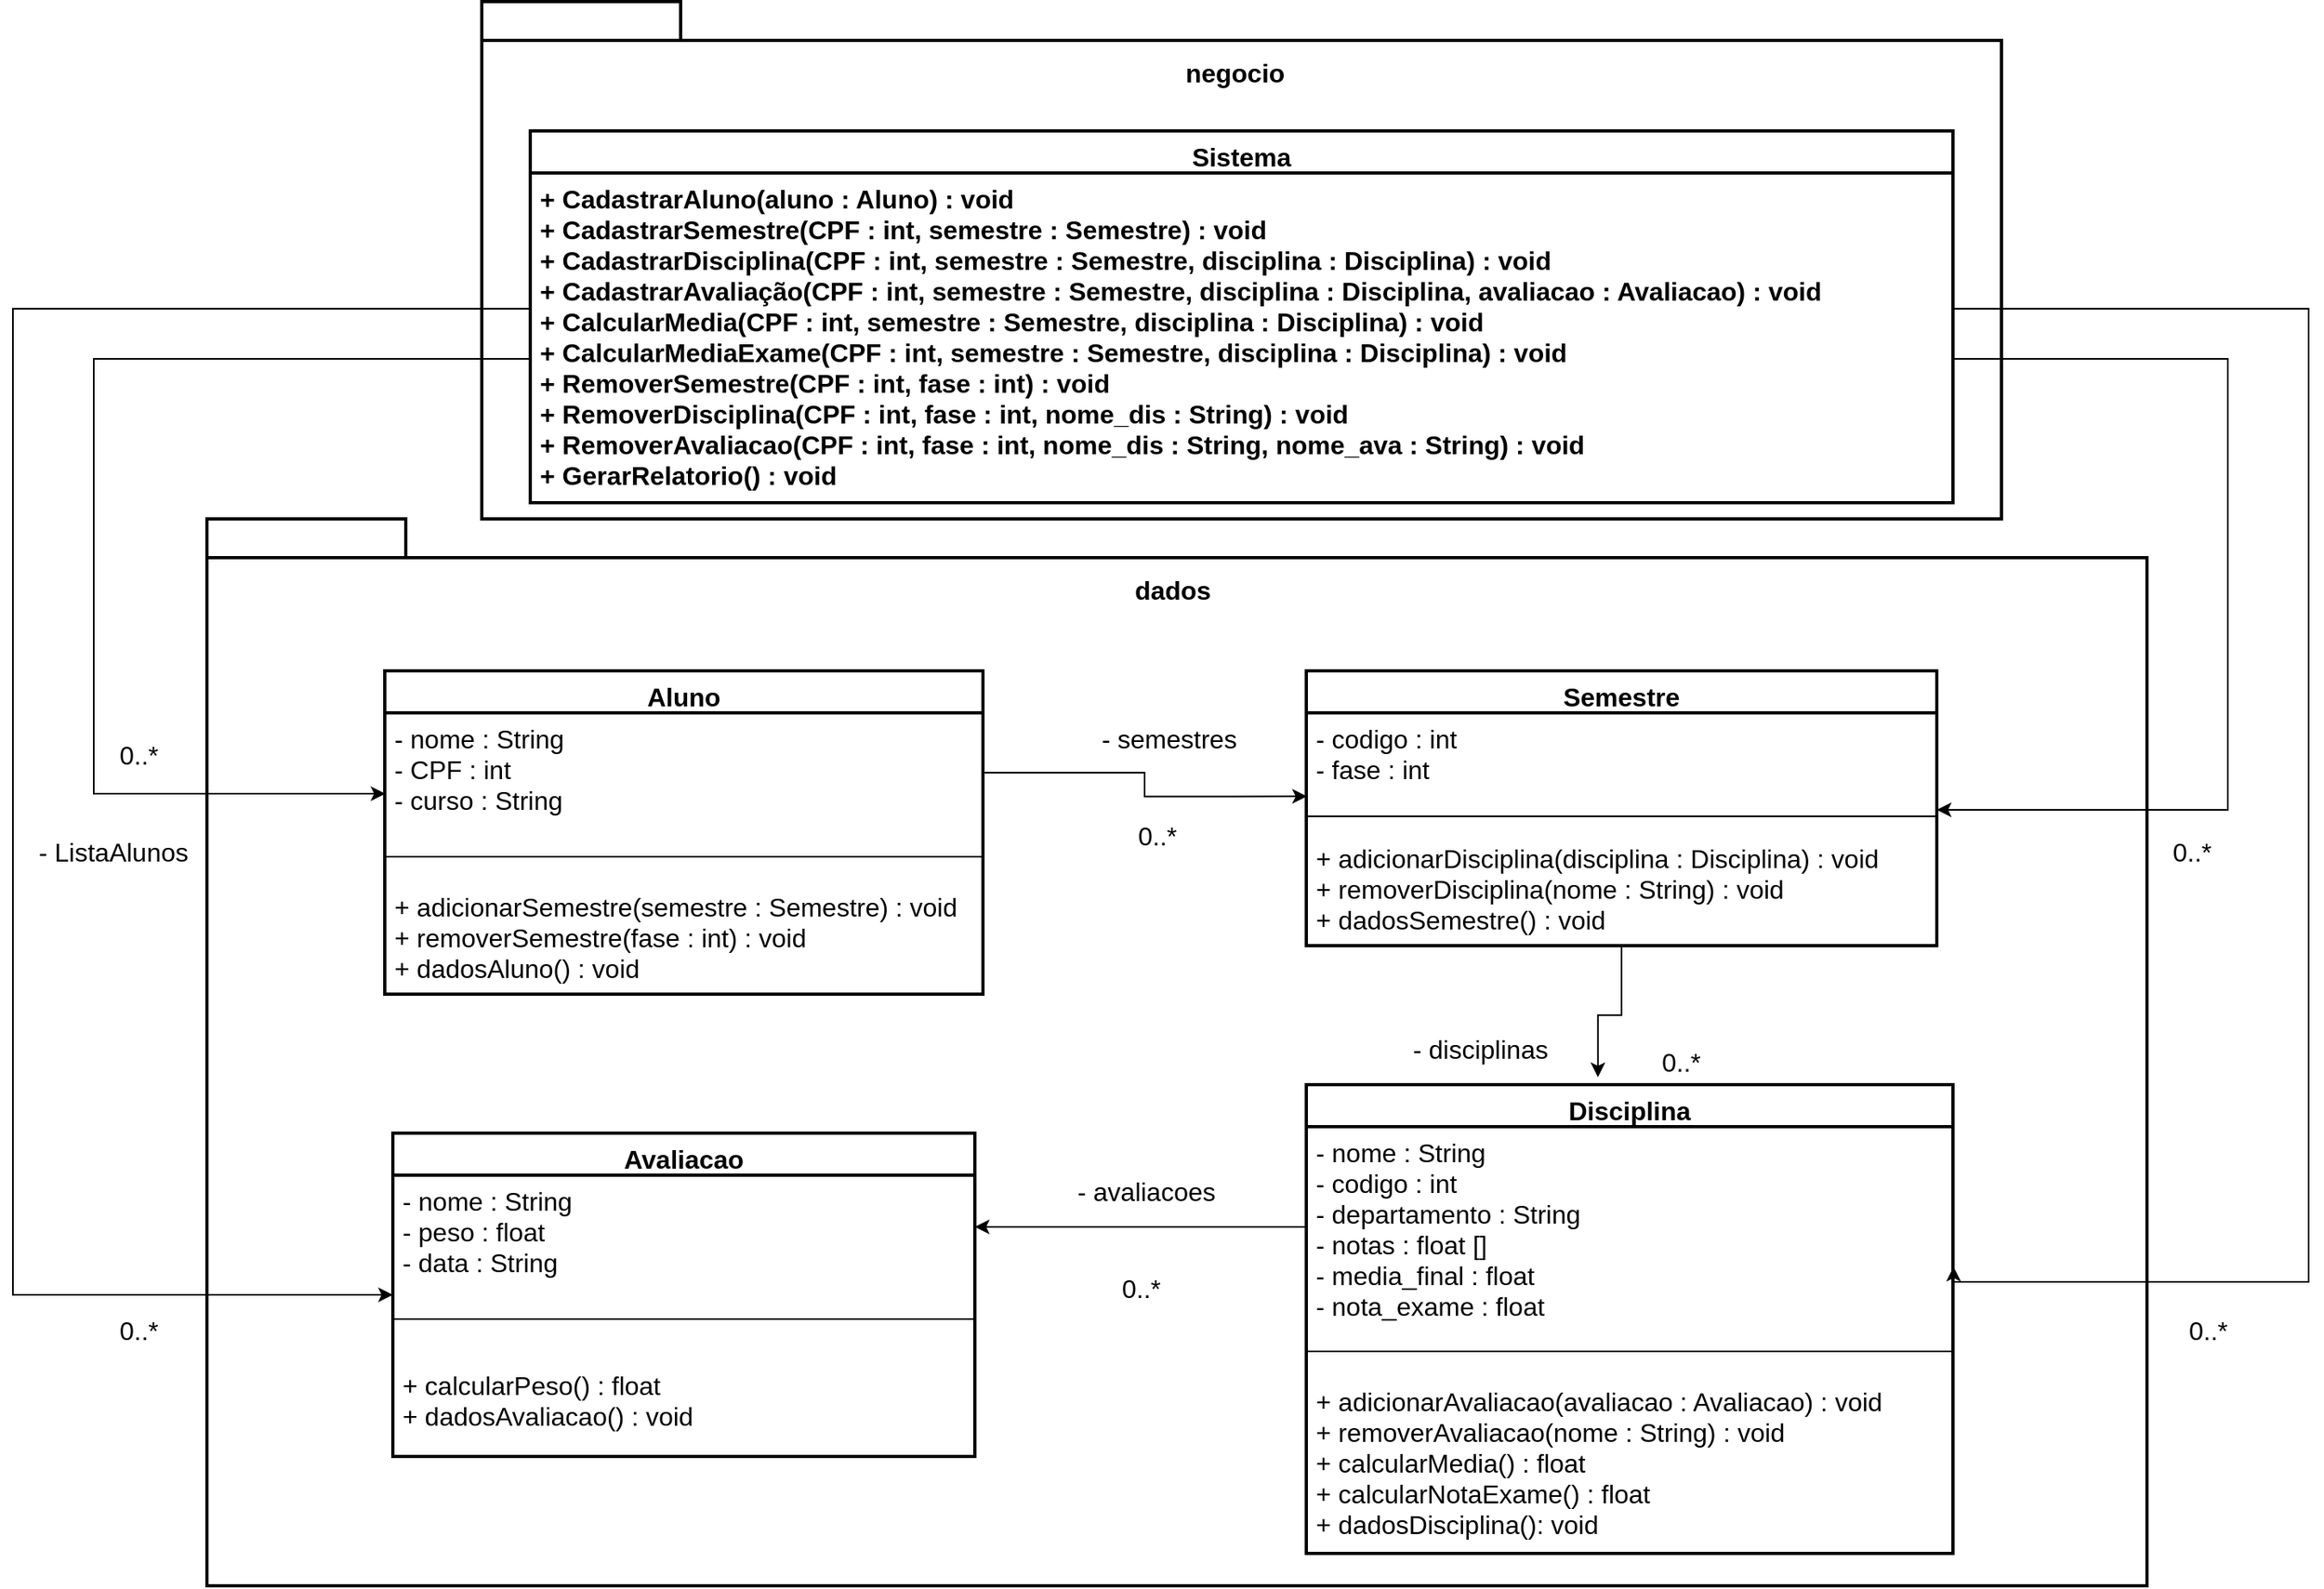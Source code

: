 <mxfile version="14.3.2" type="device"><diagram id="iekdpXLLB_1PVFidqwjR" name="Page-1"><mxGraphModel dx="2057" dy="1297" grid="1" gridSize="10" guides="1" tooltips="1" connect="1" arrows="1" fold="1" page="1" pageScale="1" pageWidth="827" pageHeight="1169" math="0" shadow="0"><root><mxCell id="0"/><mxCell id="1" parent="0"/><mxCell id="oyJ8pgqtWUHU0WncDsSQ-1" value="&lt;blockquote style=&quot;margin: 0 0 0 40px ; border: none ; padding: 0px&quot;&gt;&lt;blockquote style=&quot;margin: 0 0 0 40px ; border: none ; padding: 0px&quot;&gt;&lt;blockquote style=&quot;margin: 0 0 0 40px ; border: none ; padding: 0px&quot;&gt;&lt;div style=&quot;text-align: justify&quot;&gt;&lt;/div&gt;&lt;/blockquote&gt;&lt;/blockquote&gt;&lt;/blockquote&gt;&lt;span style=&quot;font-size: 14px ; line-height: 120%&quot;&gt;&lt;br&gt;&lt;/span&gt;" style="shape=folder;fontStyle=1;spacingTop=10;tabWidth=123;tabHeight=24;tabPosition=left;html=1;rounded=0;shadow=0;comic=0;labelBackgroundColor=none;strokeColor=#000000;strokeWidth=2;fillColor=#ffffff;fontFamily=Verdana;fontSize=10;fontColor=#000000;align=left;" parent="1" vertex="1"><mxGeometry x="140" y="560" width="1200" height="660" as="geometry"/></mxCell><mxCell id="oyJ8pgqtWUHU0WncDsSQ-2" value="dados" style="text;align=center;fontStyle=1;verticalAlign=middle;spacingLeft=3;spacingRight=3;strokeColor=none;rotatable=0;points=[[0,0.5],[1,0.5]];portConstraint=eastwest;fontSize=16;" parent="1" vertex="1"><mxGeometry x="697.5" y="590" width="80" height="26" as="geometry"/></mxCell><mxCell id="oyJ8pgqtWUHU0WncDsSQ-4" value="Aluno" style="swimlane;fontStyle=1;align=center;verticalAlign=top;childLayout=stackLayout;horizontal=1;startSize=26;horizontalStack=0;resizeParent=1;resizeParentMax=0;resizeLast=0;collapsible=1;marginBottom=0;fontSize=16;strokeWidth=2;" parent="1" vertex="1"><mxGeometry x="250" y="654" width="370" height="200" as="geometry"><mxRectangle x="220" y="480" width="70" height="26" as="alternateBounds"/></mxGeometry></mxCell><mxCell id="oyJ8pgqtWUHU0WncDsSQ-5" value="- nome : String&#10;- CPF : int&#10;- curso : String" style="text;strokeColor=none;fillColor=none;align=left;verticalAlign=top;spacingLeft=4;spacingRight=4;overflow=hidden;rotatable=0;points=[[0,0.5],[1,0.5]];portConstraint=eastwest;fontSize=16;" parent="oyJ8pgqtWUHU0WncDsSQ-4" vertex="1"><mxGeometry y="26" width="370" height="74" as="geometry"/></mxCell><mxCell id="0yilMRGas0urgkPneycn-8" value="" style="line;strokeWidth=1;fillColor=none;align=left;verticalAlign=middle;spacingTop=-1;spacingLeft=3;spacingRight=3;rotatable=0;labelPosition=right;points=[];portConstraint=eastwest;" parent="oyJ8pgqtWUHU0WncDsSQ-4" vertex="1"><mxGeometry y="100" width="370" height="30" as="geometry"/></mxCell><mxCell id="0yilMRGas0urgkPneycn-12" value="+ adicionarSemestre(semestre : Semestre) : void&#10;+ removerSemestre(fase : int) : void&#10;+ dadosAluno() : void" style="text;strokeColor=none;fillColor=none;align=left;verticalAlign=top;spacingLeft=4;spacingRight=4;overflow=hidden;rotatable=0;points=[[0,0.5],[1,0.5]];portConstraint=eastwest;fontSize=16;" parent="oyJ8pgqtWUHU0WncDsSQ-4" vertex="1"><mxGeometry y="130" width="370" height="70" as="geometry"/></mxCell><mxCell id="0yilMRGas0urgkPneycn-22" style="edgeStyle=orthogonalEdgeStyle;rounded=0;orthogonalLoop=1;jettySize=auto;html=1;entryX=0.451;entryY=-0.016;entryDx=0;entryDy=0;entryPerimeter=0;fontSize=16;" parent="1" source="oyJ8pgqtWUHU0WncDsSQ-9" target="oyJ8pgqtWUHU0WncDsSQ-13" edge="1"><mxGeometry relative="1" as="geometry"/></mxCell><mxCell id="oyJ8pgqtWUHU0WncDsSQ-9" value="Semestre" style="swimlane;fontStyle=1;align=center;verticalAlign=top;childLayout=stackLayout;horizontal=1;startSize=26;horizontalStack=0;resizeParent=1;resizeParentMax=0;resizeLast=0;collapsible=1;marginBottom=0;fontSize=16;strokeWidth=2;" parent="1" vertex="1"><mxGeometry x="820" y="654" width="390" height="170" as="geometry"/></mxCell><mxCell id="oyJ8pgqtWUHU0WncDsSQ-10" value="- codigo : int&#10;- fase : int" style="text;strokeColor=none;fillColor=none;align=left;verticalAlign=top;spacingLeft=4;spacingRight=4;overflow=hidden;rotatable=0;points=[[0,0.5],[1,0.5]];portConstraint=eastwest;fontSize=16;" parent="oyJ8pgqtWUHU0WncDsSQ-9" vertex="1"><mxGeometry y="26" width="390" height="54" as="geometry"/></mxCell><mxCell id="0yilMRGas0urgkPneycn-14" value="" style="line;strokeWidth=1;fillColor=none;align=left;verticalAlign=middle;spacingTop=-1;spacingLeft=3;spacingRight=3;rotatable=0;labelPosition=right;points=[];portConstraint=eastwest;" parent="oyJ8pgqtWUHU0WncDsSQ-9" vertex="1"><mxGeometry y="80" width="390" height="20" as="geometry"/></mxCell><mxCell id="0yilMRGas0urgkPneycn-15" value="+ adicionarDisciplina(disciplina : Disciplina) : void&#10;+ removerDisciplina(nome : String) : void&#10;+ dadosSemestre() : void" style="text;strokeColor=none;fillColor=none;align=left;verticalAlign=top;spacingLeft=4;spacingRight=4;overflow=hidden;rotatable=0;points=[[0,0.5],[1,0.5]];portConstraint=eastwest;fontSize=16;" parent="oyJ8pgqtWUHU0WncDsSQ-9" vertex="1"><mxGeometry y="100" width="390" height="70" as="geometry"/></mxCell><mxCell id="oyJ8pgqtWUHU0WncDsSQ-13" value="Disciplina" style="swimlane;fontStyle=1;align=center;verticalAlign=top;childLayout=stackLayout;horizontal=1;startSize=26;horizontalStack=0;resizeParent=1;resizeParentMax=0;resizeLast=0;collapsible=1;marginBottom=0;fontSize=16;strokeWidth=2;" parent="1" vertex="1"><mxGeometry x="820" y="910" width="400" height="290" as="geometry"/></mxCell><mxCell id="oyJ8pgqtWUHU0WncDsSQ-14" value="- nome : String&#10;- codigo : int&#10;- departamento : String&#10;- notas : float []&#10;- media_final : float&#10;- nota_exame : float" style="text;strokeColor=none;fillColor=none;align=left;verticalAlign=top;spacingLeft=4;spacingRight=4;overflow=hidden;rotatable=0;points=[[0,0.5],[1,0.5]];portConstraint=eastwest;fontSize=16;" parent="oyJ8pgqtWUHU0WncDsSQ-13" vertex="1"><mxGeometry y="26" width="400" height="124" as="geometry"/></mxCell><mxCell id="0yilMRGas0urgkPneycn-16" value="" style="line;strokeWidth=1;fillColor=none;align=left;verticalAlign=middle;spacingTop=-1;spacingLeft=3;spacingRight=3;rotatable=0;labelPosition=right;points=[];portConstraint=eastwest;" parent="oyJ8pgqtWUHU0WncDsSQ-13" vertex="1"><mxGeometry y="150" width="400" height="30" as="geometry"/></mxCell><mxCell id="0yilMRGas0urgkPneycn-17" value="+ adicionarAvaliacao(avaliacao : Avaliacao) : void&#10;+ removerAvaliacao(nome : String) : void&#10;+ calcularMedia() : float&#10;+ calcularNotaExame() : float&#10;+ dadosDisciplina(): void" style="text;strokeColor=none;fillColor=none;align=left;verticalAlign=top;spacingLeft=4;spacingRight=4;overflow=hidden;rotatable=0;points=[[0,0.5],[1,0.5]];portConstraint=eastwest;fontSize=16;" parent="oyJ8pgqtWUHU0WncDsSQ-13" vertex="1"><mxGeometry y="180" width="400" height="110" as="geometry"/></mxCell><mxCell id="oyJ8pgqtWUHU0WncDsSQ-17" value="Avaliacao" style="swimlane;fontStyle=1;align=center;verticalAlign=top;childLayout=stackLayout;horizontal=1;startSize=26;horizontalStack=0;resizeParent=1;resizeParentMax=0;resizeLast=0;collapsible=1;marginBottom=0;fontSize=16;strokeWidth=2;" parent="1" vertex="1"><mxGeometry x="255" y="940" width="360" height="200" as="geometry"/></mxCell><mxCell id="oyJ8pgqtWUHU0WncDsSQ-18" value="- nome : String&#10;- peso : float&#10;- data : String" style="text;strokeColor=none;fillColor=none;align=left;verticalAlign=top;spacingLeft=4;spacingRight=4;overflow=hidden;rotatable=0;points=[[0,0.5],[1,0.5]];portConstraint=eastwest;fontSize=16;" parent="oyJ8pgqtWUHU0WncDsSQ-17" vertex="1"><mxGeometry y="26" width="360" height="64" as="geometry"/></mxCell><mxCell id="0yilMRGas0urgkPneycn-18" value="" style="line;strokeWidth=1;fillColor=none;align=left;verticalAlign=middle;spacingTop=-1;spacingLeft=3;spacingRight=3;rotatable=0;labelPosition=right;points=[];portConstraint=eastwest;" parent="oyJ8pgqtWUHU0WncDsSQ-17" vertex="1"><mxGeometry y="90" width="360" height="50" as="geometry"/></mxCell><mxCell id="0yilMRGas0urgkPneycn-19" value="+ calcularPeso() : float&#10;+ dadosAvaliacao() : void" style="text;strokeColor=none;fillColor=none;align=left;verticalAlign=top;spacingLeft=4;spacingRight=4;overflow=hidden;rotatable=0;points=[[0,0.5],[1,0.5]];portConstraint=eastwest;fontSize=16;" parent="oyJ8pgqtWUHU0WncDsSQ-17" vertex="1"><mxGeometry y="140" width="360" height="60" as="geometry"/></mxCell><mxCell id="oyJ8pgqtWUHU0WncDsSQ-24" value="0..*" style="text;strokeColor=none;fillColor=none;align=left;verticalAlign=top;spacingLeft=4;spacingRight=4;overflow=hidden;rotatable=0;points=[[0,0.5],[1,0.5]];portConstraint=eastwest;fontSize=16;" parent="1" vertex="1"><mxGeometry x="710" y="740" width="36" height="26" as="geometry"/></mxCell><mxCell id="oyJ8pgqtWUHU0WncDsSQ-25" value="&lt;blockquote style=&quot;margin: 0 0 0 40px ; border: none ; padding: 0px&quot;&gt;&lt;blockquote style=&quot;margin: 0 0 0 40px ; border: none ; padding: 0px&quot;&gt;&lt;blockquote style=&quot;margin: 0 0 0 40px ; border: none ; padding: 0px&quot;&gt;&lt;div style=&quot;text-align: justify&quot;&gt;&lt;/div&gt;&lt;/blockquote&gt;&lt;/blockquote&gt;&lt;/blockquote&gt;&lt;span style=&quot;font-size: 14px ; line-height: 120%&quot;&gt;&lt;br&gt;&lt;/span&gt;" style="shape=folder;fontStyle=1;spacingTop=10;tabWidth=123;tabHeight=24;tabPosition=left;html=1;rounded=0;shadow=0;comic=0;labelBackgroundColor=none;strokeColor=#000000;strokeWidth=2;fillColor=#ffffff;fontFamily=Verdana;fontSize=10;fontColor=#000000;align=left;" parent="1" vertex="1"><mxGeometry x="310" y="240" width="940" height="320" as="geometry"/></mxCell><mxCell id="oyJ8pgqtWUHU0WncDsSQ-26" value="negocio" style="text;align=center;fontStyle=1;verticalAlign=middle;spacingLeft=3;spacingRight=3;strokeColor=none;rotatable=0;points=[[0,0.5],[1,0.5]];portConstraint=eastwest;fontSize=16;" parent="1" vertex="1"><mxGeometry x="736" y="270" width="80" height="26" as="geometry"/></mxCell><mxCell id="oyJ8pgqtWUHU0WncDsSQ-27" value="Sistema" style="swimlane;fontStyle=1;align=center;verticalAlign=top;childLayout=stackLayout;horizontal=1;startSize=26;horizontalStack=0;resizeParent=1;resizeParentMax=0;resizeLast=0;collapsible=1;marginBottom=0;fontSize=16;strokeWidth=2;" parent="1" vertex="1"><mxGeometry x="340" y="320" width="880" height="230" as="geometry"/></mxCell><mxCell id="oyJ8pgqtWUHU0WncDsSQ-28" value="+ CadastrarAluno(aluno : Aluno) : void&#10;&#9;&#9;+ CadastrarSemestre(CPF : int, semestre : Semestre) : void&#10;&#9;&#9;+ CadastrarDisciplina(CPF : int, semestre : Semestre, disciplina : Disciplina) : void&#10;&#9;&#9;+ CadastrarAvaliação(CPF : int, semestre : Semestre, disciplina : Disciplina, avaliacao : Avaliacao) : void&#10;&#9;&#9;+ CalcularMedia(CPF : int, semestre : Semestre, disciplina : Disciplina) : void&#10;+ CalcularMediaExame(CPF : int, semestre : Semestre, disciplina : Disciplina) : void&#10;+ RemoverSemestre(CPF : int, fase : int) : void&#10;+ RemoverDisciplina(CPF : int, fase : int, nome_dis : String) : void&#10;+ RemoverAvaliacao(CPF : int, fase : int, nome_dis : String, nome_ava : String) : void&#10;&#9;&#9;+ GerarRelatorio() : void" style="text;strokeColor=none;fillColor=none;align=left;verticalAlign=top;spacingLeft=4;spacingRight=4;overflow=hidden;rotatable=0;points=[[0,0.5],[1,0.5]];portConstraint=eastwest;fontStyle=1;fontSize=16;" parent="oyJ8pgqtWUHU0WncDsSQ-27" vertex="1"><mxGeometry y="26" width="880" height="204" as="geometry"/></mxCell><mxCell id="0yilMRGas0urgkPneycn-21" value="- semestres" style="text;strokeColor=none;fillColor=none;align=left;verticalAlign=top;spacingLeft=4;spacingRight=4;overflow=hidden;rotatable=0;points=[[0,0.5],[1,0.5]];portConstraint=eastwest;fontSize=16;" parent="1" vertex="1"><mxGeometry x="687.5" y="680" width="105" height="26" as="geometry"/></mxCell><mxCell id="0yilMRGas0urgkPneycn-23" value="- disciplinas" style="text;strokeColor=none;fillColor=none;align=left;verticalAlign=top;spacingLeft=4;spacingRight=4;overflow=hidden;rotatable=0;points=[[0,0.5],[1,0.5]];portConstraint=eastwest;fontSize=16;" parent="1" vertex="1"><mxGeometry x="880" y="872" width="105" height="26" as="geometry"/></mxCell><mxCell id="0yilMRGas0urgkPneycn-24" value="0..*" style="text;strokeColor=none;fillColor=none;align=left;verticalAlign=top;spacingLeft=4;spacingRight=4;overflow=hidden;rotatable=0;points=[[0,0.5],[1,0.5]];portConstraint=eastwest;fontSize=16;" parent="1" vertex="1"><mxGeometry x="1034" y="880" width="36" height="26" as="geometry"/></mxCell><mxCell id="0yilMRGas0urgkPneycn-25" style="edgeStyle=orthogonalEdgeStyle;rounded=0;orthogonalLoop=1;jettySize=auto;html=1;fontSize=16;" parent="1" source="oyJ8pgqtWUHU0WncDsSQ-14" target="oyJ8pgqtWUHU0WncDsSQ-18" edge="1"><mxGeometry relative="1" as="geometry"/></mxCell><mxCell id="0yilMRGas0urgkPneycn-26" value="0..*" style="text;strokeColor=none;fillColor=none;align=left;verticalAlign=top;spacingLeft=4;spacingRight=4;overflow=hidden;rotatable=0;points=[[0,0.5],[1,0.5]];portConstraint=eastwest;fontSize=16;" parent="1" vertex="1"><mxGeometry x="700" y="1020" width="36" height="26" as="geometry"/></mxCell><mxCell id="0yilMRGas0urgkPneycn-27" value="- avaliacoes" style="text;strokeColor=none;fillColor=none;align=left;verticalAlign=top;spacingLeft=4;spacingRight=4;overflow=hidden;rotatable=0;points=[[0,0.5],[1,0.5]];portConstraint=eastwest;fontSize=16;" parent="1" vertex="1"><mxGeometry x="672.5" y="960" width="105" height="26" as="geometry"/></mxCell><mxCell id="0yilMRGas0urgkPneycn-28" style="edgeStyle=orthogonalEdgeStyle;rounded=0;orthogonalLoop=1;jettySize=auto;html=1;entryX=0.001;entryY=0.957;entryDx=0;entryDy=0;entryPerimeter=0;fontSize=16;" parent="1" source="oyJ8pgqtWUHU0WncDsSQ-5" target="oyJ8pgqtWUHU0WncDsSQ-10" edge="1"><mxGeometry relative="1" as="geometry"/></mxCell><mxCell id="0yilMRGas0urgkPneycn-29" style="edgeStyle=orthogonalEdgeStyle;rounded=0;orthogonalLoop=1;jettySize=auto;html=1;entryX=0.001;entryY=0.676;entryDx=0;entryDy=0;entryPerimeter=0;fontSize=16;" parent="1" source="oyJ8pgqtWUHU0WncDsSQ-28" target="oyJ8pgqtWUHU0WncDsSQ-5" edge="1"><mxGeometry relative="1" as="geometry"><Array as="points"><mxPoint x="70" y="461"/><mxPoint x="70" y="730"/></Array></mxGeometry></mxCell><mxCell id="0yilMRGas0urgkPneycn-30" value="- ListaAlunos" style="text;strokeColor=none;fillColor=none;align=left;verticalAlign=top;spacingLeft=4;spacingRight=4;overflow=hidden;rotatable=0;points=[[0,0.5],[1,0.5]];portConstraint=eastwest;fontSize=16;" parent="1" vertex="1"><mxGeometry x="30" y="750" width="105" height="26" as="geometry"/></mxCell><mxCell id="0yilMRGas0urgkPneycn-31" value="0..*" style="text;strokeColor=none;fillColor=none;align=left;verticalAlign=top;spacingLeft=4;spacingRight=4;overflow=hidden;rotatable=0;points=[[0,0.5],[1,0.5]];portConstraint=eastwest;fontSize=16;" parent="1" vertex="1"><mxGeometry x="80" y="690" width="36" height="26" as="geometry"/></mxCell><mxCell id="0yilMRGas0urgkPneycn-33" style="edgeStyle=orthogonalEdgeStyle;rounded=0;orthogonalLoop=1;jettySize=auto;html=1;entryX=0;entryY=0.5;entryDx=0;entryDy=0;fontSize=16;" parent="1" source="oyJ8pgqtWUHU0WncDsSQ-28" target="oyJ8pgqtWUHU0WncDsSQ-17" edge="1"><mxGeometry relative="1" as="geometry"><Array as="points"><mxPoint x="20" y="430"/><mxPoint x="20" y="1040"/></Array></mxGeometry></mxCell><mxCell id="0yilMRGas0urgkPneycn-34" value="0..*" style="text;strokeColor=none;fillColor=none;align=left;verticalAlign=top;spacingLeft=4;spacingRight=4;overflow=hidden;rotatable=0;points=[[0,0.5],[1,0.5]];portConstraint=eastwest;fontSize=16;" parent="1" vertex="1"><mxGeometry x="80" y="1046" width="36" height="26" as="geometry"/></mxCell><mxCell id="0yilMRGas0urgkPneycn-35" style="edgeStyle=orthogonalEdgeStyle;rounded=0;orthogonalLoop=1;jettySize=auto;html=1;entryX=1;entryY=0.3;entryDx=0;entryDy=0;entryPerimeter=0;fontSize=16;" parent="1" source="oyJ8pgqtWUHU0WncDsSQ-28" target="0yilMRGas0urgkPneycn-14" edge="1"><mxGeometry relative="1" as="geometry"><Array as="points"><mxPoint x="1390" y="461"/><mxPoint x="1390" y="740"/></Array></mxGeometry></mxCell><mxCell id="0yilMRGas0urgkPneycn-36" style="edgeStyle=orthogonalEdgeStyle;rounded=0;orthogonalLoop=1;jettySize=auto;html=1;entryX=1.001;entryY=0.699;entryDx=0;entryDy=0;entryPerimeter=0;fontSize=16;" parent="1" source="oyJ8pgqtWUHU0WncDsSQ-28" target="oyJ8pgqtWUHU0WncDsSQ-14" edge="1"><mxGeometry relative="1" as="geometry"><Array as="points"><mxPoint x="1440" y="430"/><mxPoint x="1440" y="1032"/></Array></mxGeometry></mxCell><mxCell id="1QdoE8ZmtXlBvpk9vLDd-1" value="0..*" style="text;strokeColor=none;fillColor=none;align=left;verticalAlign=top;spacingLeft=4;spacingRight=4;overflow=hidden;rotatable=0;points=[[0,0.5],[1,0.5]];portConstraint=eastwest;fontSize=16;" parent="1" vertex="1"><mxGeometry x="1350" y="750" width="36" height="26" as="geometry"/></mxCell><mxCell id="1QdoE8ZmtXlBvpk9vLDd-2" value="0..*" style="text;strokeColor=none;fillColor=none;align=left;verticalAlign=top;spacingLeft=4;spacingRight=4;overflow=hidden;rotatable=0;points=[[0,0.5],[1,0.5]];portConstraint=eastwest;fontSize=16;" parent="1" vertex="1"><mxGeometry x="1360" y="1046" width="36" height="26" as="geometry"/></mxCell></root></mxGraphModel></diagram></mxfile>